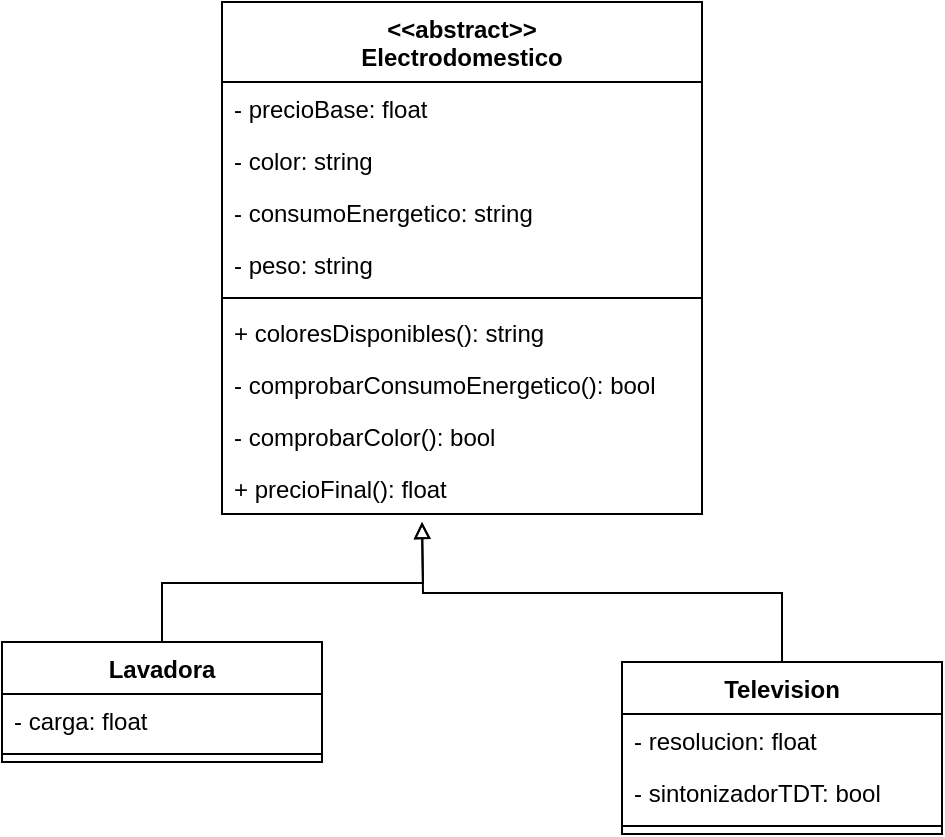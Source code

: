 <mxfile version="19.0.3" type="device"><diagram id="gJMiMMgagqodRAsuWMRw" name="Page-1"><mxGraphModel dx="868" dy="482" grid="1" gridSize="10" guides="1" tooltips="1" connect="1" arrows="1" fold="1" page="1" pageScale="1" pageWidth="827" pageHeight="1169" math="0" shadow="0"><root><mxCell id="0"/><mxCell id="1" parent="0"/><mxCell id="D0RmkvwFz3RjQeLOEXLT-1" value="&lt;&lt;abstract&gt;&gt;&#10;Electrodomestico" style="swimlane;fontStyle=1;align=center;verticalAlign=top;childLayout=stackLayout;horizontal=1;startSize=40;horizontalStack=0;resizeParent=1;resizeParentMax=0;resizeLast=0;collapsible=1;marginBottom=0;" vertex="1" parent="1"><mxGeometry x="280" y="70" width="240" height="256" as="geometry"/></mxCell><mxCell id="D0RmkvwFz3RjQeLOEXLT-2" value="- precioBase: float" style="text;strokeColor=none;fillColor=none;align=left;verticalAlign=top;spacingLeft=4;spacingRight=4;overflow=hidden;rotatable=0;points=[[0,0.5],[1,0.5]];portConstraint=eastwest;" vertex="1" parent="D0RmkvwFz3RjQeLOEXLT-1"><mxGeometry y="40" width="240" height="26" as="geometry"/></mxCell><mxCell id="D0RmkvwFz3RjQeLOEXLT-5" value="- color: string" style="text;strokeColor=none;fillColor=none;align=left;verticalAlign=top;spacingLeft=4;spacingRight=4;overflow=hidden;rotatable=0;points=[[0,0.5],[1,0.5]];portConstraint=eastwest;" vertex="1" parent="D0RmkvwFz3RjQeLOEXLT-1"><mxGeometry y="66" width="240" height="26" as="geometry"/></mxCell><mxCell id="D0RmkvwFz3RjQeLOEXLT-6" value="- consumoEnergetico: string" style="text;strokeColor=none;fillColor=none;align=left;verticalAlign=top;spacingLeft=4;spacingRight=4;overflow=hidden;rotatable=0;points=[[0,0.5],[1,0.5]];portConstraint=eastwest;" vertex="1" parent="D0RmkvwFz3RjQeLOEXLT-1"><mxGeometry y="92" width="240" height="26" as="geometry"/></mxCell><mxCell id="D0RmkvwFz3RjQeLOEXLT-7" value="- peso: string" style="text;strokeColor=none;fillColor=none;align=left;verticalAlign=top;spacingLeft=4;spacingRight=4;overflow=hidden;rotatable=0;points=[[0,0.5],[1,0.5]];portConstraint=eastwest;" vertex="1" parent="D0RmkvwFz3RjQeLOEXLT-1"><mxGeometry y="118" width="240" height="26" as="geometry"/></mxCell><mxCell id="D0RmkvwFz3RjQeLOEXLT-3" value="" style="line;strokeWidth=1;fillColor=none;align=left;verticalAlign=middle;spacingTop=-1;spacingLeft=3;spacingRight=3;rotatable=0;labelPosition=right;points=[];portConstraint=eastwest;" vertex="1" parent="D0RmkvwFz3RjQeLOEXLT-1"><mxGeometry y="144" width="240" height="8" as="geometry"/></mxCell><mxCell id="D0RmkvwFz3RjQeLOEXLT-4" value="+ coloresDisponibles(): string" style="text;strokeColor=none;fillColor=none;align=left;verticalAlign=top;spacingLeft=4;spacingRight=4;overflow=hidden;rotatable=0;points=[[0,0.5],[1,0.5]];portConstraint=eastwest;" vertex="1" parent="D0RmkvwFz3RjQeLOEXLT-1"><mxGeometry y="152" width="240" height="26" as="geometry"/></mxCell><mxCell id="D0RmkvwFz3RjQeLOEXLT-8" value="- comprobarConsumoEnergetico(): bool" style="text;strokeColor=none;fillColor=none;align=left;verticalAlign=top;spacingLeft=4;spacingRight=4;overflow=hidden;rotatable=0;points=[[0,0.5],[1,0.5]];portConstraint=eastwest;" vertex="1" parent="D0RmkvwFz3RjQeLOEXLT-1"><mxGeometry y="178" width="240" height="26" as="geometry"/></mxCell><mxCell id="D0RmkvwFz3RjQeLOEXLT-9" value="- comprobarColor(): bool" style="text;strokeColor=none;fillColor=none;align=left;verticalAlign=top;spacingLeft=4;spacingRight=4;overflow=hidden;rotatable=0;points=[[0,0.5],[1,0.5]];portConstraint=eastwest;" vertex="1" parent="D0RmkvwFz3RjQeLOEXLT-1"><mxGeometry y="204" width="240" height="26" as="geometry"/></mxCell><mxCell id="D0RmkvwFz3RjQeLOEXLT-10" value="+ precioFinal(): float" style="text;strokeColor=none;fillColor=none;align=left;verticalAlign=top;spacingLeft=4;spacingRight=4;overflow=hidden;rotatable=0;points=[[0,0.5],[1,0.5]];portConstraint=eastwest;" vertex="1" parent="D0RmkvwFz3RjQeLOEXLT-1"><mxGeometry y="230" width="240" height="26" as="geometry"/></mxCell><mxCell id="D0RmkvwFz3RjQeLOEXLT-15" style="edgeStyle=orthogonalEdgeStyle;rounded=0;orthogonalLoop=1;jettySize=auto;html=1;exitX=0.5;exitY=0;exitDx=0;exitDy=0;endArrow=block;endFill=0;" edge="1" parent="1" source="D0RmkvwFz3RjQeLOEXLT-11"><mxGeometry relative="1" as="geometry"><mxPoint x="380" y="330" as="targetPoint"/></mxGeometry></mxCell><mxCell id="D0RmkvwFz3RjQeLOEXLT-11" value="Lavadora" style="swimlane;fontStyle=1;align=center;verticalAlign=top;childLayout=stackLayout;horizontal=1;startSize=26;horizontalStack=0;resizeParent=1;resizeParentMax=0;resizeLast=0;collapsible=1;marginBottom=0;" vertex="1" parent="1"><mxGeometry x="170" y="390" width="160" height="60" as="geometry"/></mxCell><mxCell id="D0RmkvwFz3RjQeLOEXLT-12" value="- carga: float" style="text;strokeColor=none;fillColor=none;align=left;verticalAlign=top;spacingLeft=4;spacingRight=4;overflow=hidden;rotatable=0;points=[[0,0.5],[1,0.5]];portConstraint=eastwest;" vertex="1" parent="D0RmkvwFz3RjQeLOEXLT-11"><mxGeometry y="26" width="160" height="26" as="geometry"/></mxCell><mxCell id="D0RmkvwFz3RjQeLOEXLT-13" value="" style="line;strokeWidth=1;fillColor=none;align=left;verticalAlign=middle;spacingTop=-1;spacingLeft=3;spacingRight=3;rotatable=0;labelPosition=right;points=[];portConstraint=eastwest;" vertex="1" parent="D0RmkvwFz3RjQeLOEXLT-11"><mxGeometry y="52" width="160" height="8" as="geometry"/></mxCell><mxCell id="D0RmkvwFz3RjQeLOEXLT-22" style="edgeStyle=orthogonalEdgeStyle;rounded=0;orthogonalLoop=1;jettySize=auto;html=1;exitX=0.5;exitY=0;exitDx=0;exitDy=0;endArrow=block;endFill=0;" edge="1" parent="1" source="D0RmkvwFz3RjQeLOEXLT-16"><mxGeometry relative="1" as="geometry"><mxPoint x="380" y="330" as="targetPoint"/></mxGeometry></mxCell><mxCell id="D0RmkvwFz3RjQeLOEXLT-16" value="Television" style="swimlane;fontStyle=1;align=center;verticalAlign=top;childLayout=stackLayout;horizontal=1;startSize=26;horizontalStack=0;resizeParent=1;resizeParentMax=0;resizeLast=0;collapsible=1;marginBottom=0;" vertex="1" parent="1"><mxGeometry x="480" y="400" width="160" height="86" as="geometry"/></mxCell><mxCell id="D0RmkvwFz3RjQeLOEXLT-17" value="- resolucion: float" style="text;strokeColor=none;fillColor=none;align=left;verticalAlign=top;spacingLeft=4;spacingRight=4;overflow=hidden;rotatable=0;points=[[0,0.5],[1,0.5]];portConstraint=eastwest;" vertex="1" parent="D0RmkvwFz3RjQeLOEXLT-16"><mxGeometry y="26" width="160" height="26" as="geometry"/></mxCell><mxCell id="D0RmkvwFz3RjQeLOEXLT-20" value="- sintonizadorTDT: bool" style="text;strokeColor=none;fillColor=none;align=left;verticalAlign=top;spacingLeft=4;spacingRight=4;overflow=hidden;rotatable=0;points=[[0,0.5],[1,0.5]];portConstraint=eastwest;" vertex="1" parent="D0RmkvwFz3RjQeLOEXLT-16"><mxGeometry y="52" width="160" height="26" as="geometry"/></mxCell><mxCell id="D0RmkvwFz3RjQeLOEXLT-18" value="" style="line;strokeWidth=1;fillColor=none;align=left;verticalAlign=middle;spacingTop=-1;spacingLeft=3;spacingRight=3;rotatable=0;labelPosition=right;points=[];portConstraint=eastwest;" vertex="1" parent="D0RmkvwFz3RjQeLOEXLT-16"><mxGeometry y="78" width="160" height="8" as="geometry"/></mxCell></root></mxGraphModel></diagram></mxfile>